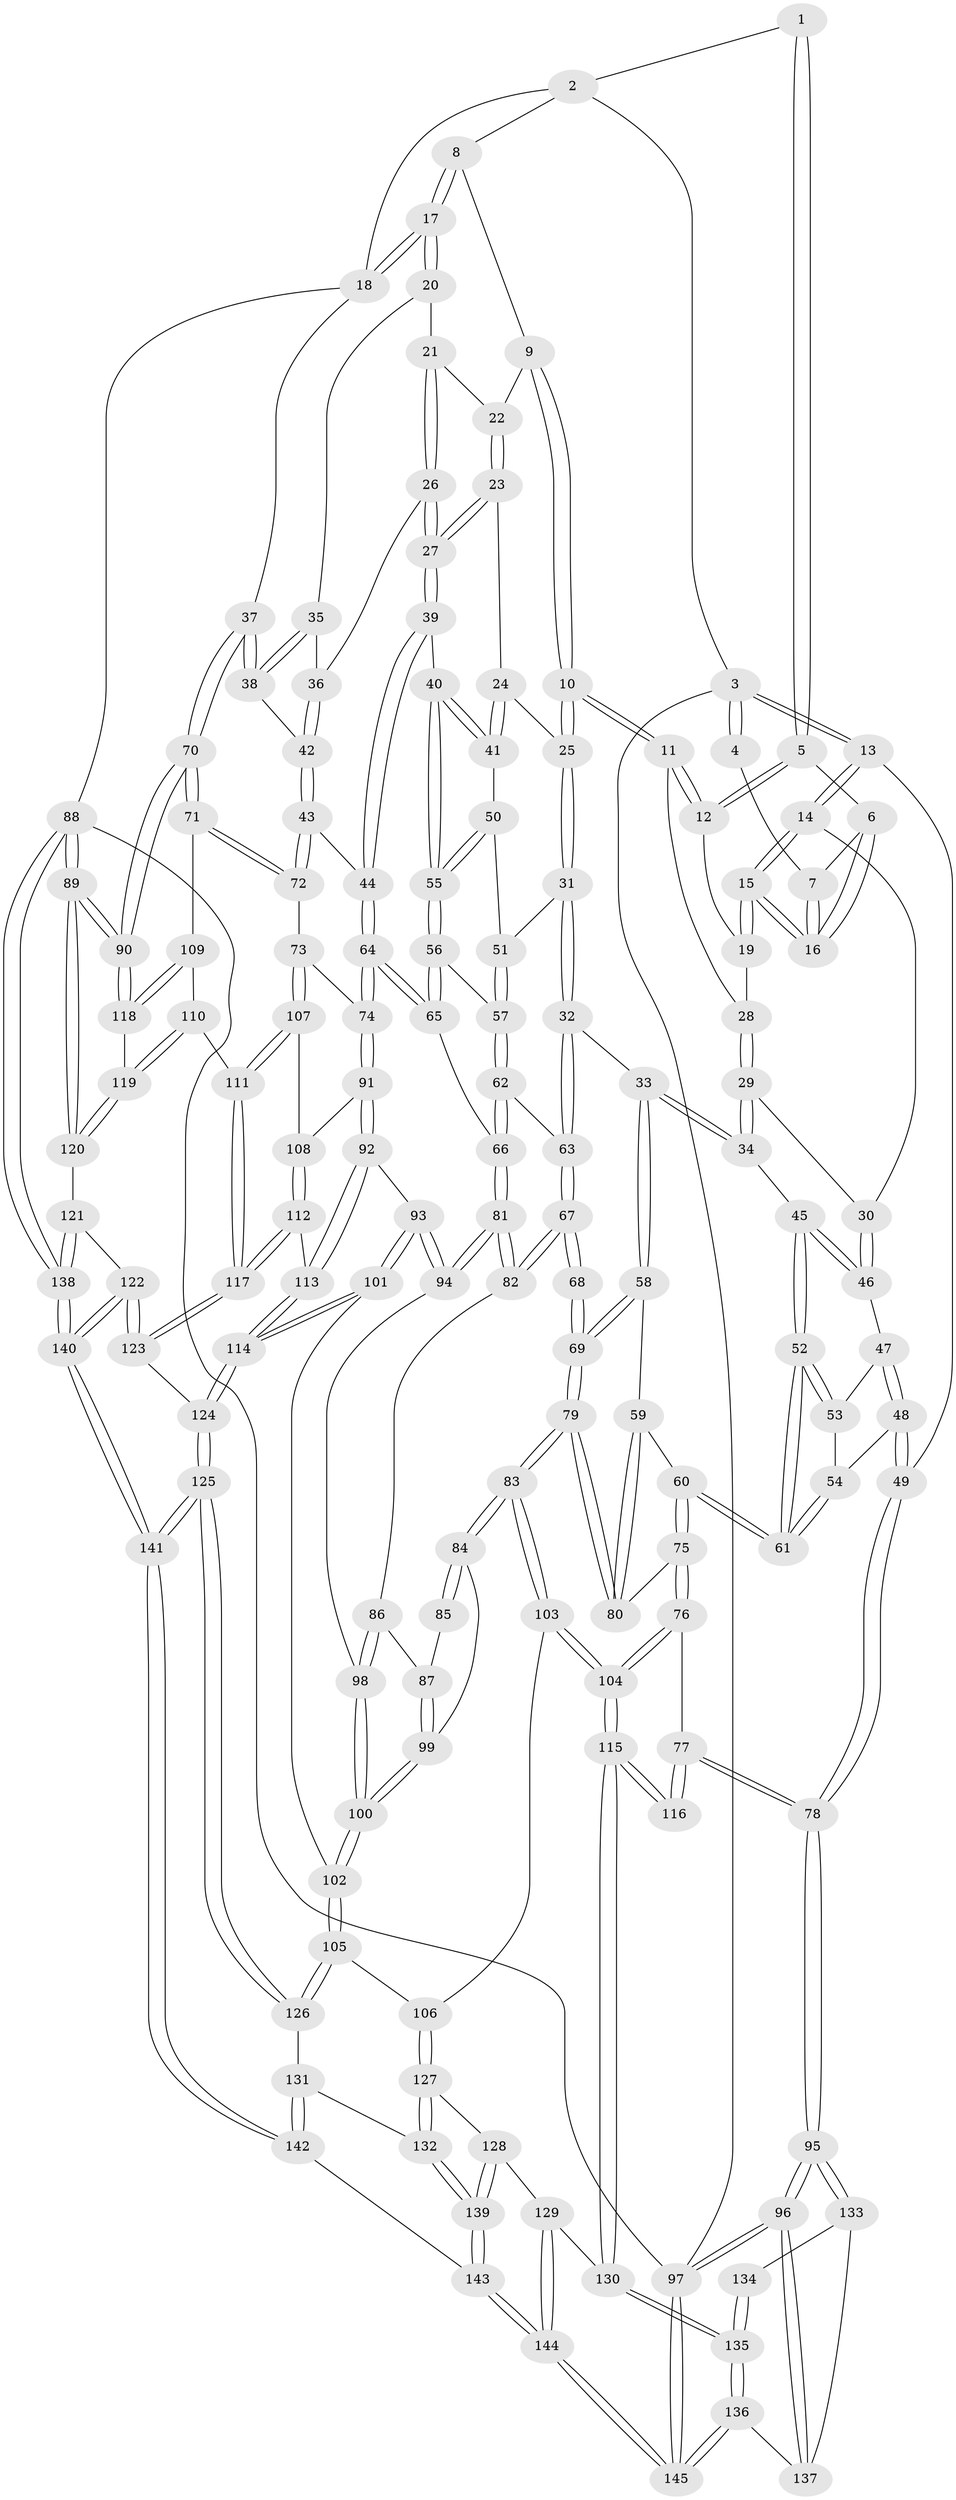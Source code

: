 // Generated by graph-tools (version 1.1) at 2025/01/03/09/25 05:01:07]
// undirected, 145 vertices, 359 edges
graph export_dot {
graph [start="1"]
  node [color=gray90,style=filled];
  1 [pos="+0.37126631473440824+0"];
  2 [pos="+0.760725327314208+0"];
  3 [pos="+0+0"];
  4 [pos="+0.1244849609205007+0"];
  5 [pos="+0.36688590451941255+0.0011939507844088333"];
  6 [pos="+0.28912924513763216+0.029879906327726392"];
  7 [pos="+0.12082099334938018+0.07848241306708043"];
  8 [pos="+0.7614207945150315+0"];
  9 [pos="+0.7508238515355758+0"];
  10 [pos="+0.47044892809805666+0.19987988762496373"];
  11 [pos="+0.3835829963540455+0.10141391956941216"];
  12 [pos="+0.36724597975965395+0.005266524987771653"];
  13 [pos="+0+0.21071850980748622"];
  14 [pos="+0.04139053679084474+0.212942870223457"];
  15 [pos="+0.10199466255707576+0.15609827000550536"];
  16 [pos="+0.11096323028461251+0.1253719673978165"];
  17 [pos="+1+0.20651654550027362"];
  18 [pos="+1+0.26911082304125056"];
  19 [pos="+0.11157581348077934+0.15528202064446547"];
  20 [pos="+0.9266226118199735+0.2040379131684657"];
  21 [pos="+0.8662438174113413+0.17977232657750014"];
  22 [pos="+0.7619543474569438+0.07213187803254542"];
  23 [pos="+0.7123940130237928+0.20608573177862935"];
  24 [pos="+0.6432974646368517+0.23431392911965643"];
  25 [pos="+0.4796006748227423+0.22825341679438693"];
  26 [pos="+0.811205886060157+0.282211024136953"];
  27 [pos="+0.7711138550347629+0.2989031237094496"];
  28 [pos="+0.29500101785496985+0.1637196706805988"];
  29 [pos="+0.2678896842892251+0.22477921845885654"];
  30 [pos="+0.04809390493912254+0.21900248529583086"];
  31 [pos="+0.4634761203054925+0.3169637108373397"];
  32 [pos="+0.44873722984079095+0.3337689201483975"];
  33 [pos="+0.32732912280961385+0.38618356093549333"];
  34 [pos="+0.2467796190158234+0.3497053551196262"];
  35 [pos="+0.8768733500720303+0.2794318916182791"];
  36 [pos="+0.861370933974986+0.2885333290798911"];
  37 [pos="+1+0.28130410754307406"];
  38 [pos="+1+0.3666882073241129"];
  39 [pos="+0.7607346282799788+0.3728497204529224"];
  40 [pos="+0.7052018767974126+0.37610593835283057"];
  41 [pos="+0.6603433303532552+0.34894552592454"];
  42 [pos="+0.9131568087861247+0.41296695211726564"];
  43 [pos="+0.8928390652881822+0.4281627246364983"];
  44 [pos="+0.7890406719793115+0.4074634242812786"];
  45 [pos="+0.18678151340769733+0.35298513885396876"];
  46 [pos="+0.1523049324580551+0.3315994232355924"];
  47 [pos="+0.08543604720091219+0.39365440926316236"];
  48 [pos="+0+0.40743142054673914"];
  49 [pos="+0+0.3856259869387627"];
  50 [pos="+0.550846699317739+0.3607728353215353"];
  51 [pos="+0.5385024308464724+0.3582719380663472"];
  52 [pos="+0.15455361417669952+0.45855698907212417"];
  53 [pos="+0.07342310266022103+0.4214407715743972"];
  54 [pos="+0.0547673921299947+0.44632224502145396"];
  55 [pos="+0.6462177577982914+0.4419471225004739"];
  56 [pos="+0.6460068531938838+0.4430768914732844"];
  57 [pos="+0.5729833973808063+0.4525058732309805"];
  58 [pos="+0.3182367540574152+0.4850583344857043"];
  59 [pos="+0.2827097223712811+0.5094054109303284"];
  60 [pos="+0.1375872337393098+0.5498110749183294"];
  61 [pos="+0.13655346074759825+0.537422116728765"];
  62 [pos="+0.5597108869643775+0.5225852276610817"];
  63 [pos="+0.4883173953320804+0.5078709600383836"];
  64 [pos="+0.7049387230046793+0.5886516391365626"];
  65 [pos="+0.6617102757163655+0.5671484403331201"];
  66 [pos="+0.618127412422194+0.5649707895469785"];
  67 [pos="+0.44061077169010254+0.5579127220283053"];
  68 [pos="+0.4395468255114746+0.5580040908826127"];
  69 [pos="+0.3676620400003506+0.5416052198333206"];
  70 [pos="+1+0.6289307086529096"];
  71 [pos="+1+0.6368645583761693"];
  72 [pos="+0.9054469778525387+0.6158367955363999"];
  73 [pos="+0.8648679086047413+0.6391440624689284"];
  74 [pos="+0.7212885271507302+0.6123036667098698"];
  75 [pos="+0.13651034288590494+0.5521738415752355"];
  76 [pos="+0.07110148005318528+0.6099473265537966"];
  77 [pos="+0+0.6440828214327985"];
  78 [pos="+0+0.6470515315305451"];
  79 [pos="+0.30353445775801846+0.6950547616789602"];
  80 [pos="+0.2744387453688999+0.6544241465784554"];
  81 [pos="+0.5334162569804181+0.6391879934418419"];
  82 [pos="+0.4656320247307085+0.5966538167749351"];
  83 [pos="+0.30783223830894774+0.7144029271084074"];
  84 [pos="+0.37015932281032365+0.6917385960209549"];
  85 [pos="+0.42868113149686476+0.5806710408684101"];
  86 [pos="+0.4439026404191134+0.6643197861032593"];
  87 [pos="+0.42518546292616743+0.6748584242298664"];
  88 [pos="+1+1"];
  89 [pos="+1+1"];
  90 [pos="+1+0.9616187783023253"];
  91 [pos="+0.6815155202812214+0.7018142506857399"];
  92 [pos="+0.6778880445739072+0.7057608203948672"];
  93 [pos="+0.5521523912977478+0.6845362027902184"];
  94 [pos="+0.5322851742655326+0.6496720607865909"];
  95 [pos="+0+0.6616252743026982"];
  96 [pos="+0+0.9611326501358524"];
  97 [pos="+0+1"];
  98 [pos="+0.4925726546126692+0.6791922536431716"];
  99 [pos="+0.4015949872784575+0.6899022491931257"];
  100 [pos="+0.47713517060895844+0.7352824302288345"];
  101 [pos="+0.5344623176018307+0.7972584301499545"];
  102 [pos="+0.5047788132100898+0.8037920864439415"];
  103 [pos="+0.30285779965135257+0.7284883150729209"];
  104 [pos="+0.24588253565678667+0.7939768409900656"];
  105 [pos="+0.4912517720174587+0.8151275926714637"];
  106 [pos="+0.4817622771363463+0.8193859907634103"];
  107 [pos="+0.8620965083242853+0.7459457714485455"];
  108 [pos="+0.7516969688992241+0.7685625289718632"];
  109 [pos="+0.9429122887035427+0.8060187257271219"];
  110 [pos="+0.9300156358395966+0.8072813254980885"];
  111 [pos="+0.8676117620239052+0.7726914690036344"];
  112 [pos="+0.7560110046175196+0.811483190037217"];
  113 [pos="+0.6312201179816496+0.8005695760124699"];
  114 [pos="+0.62279145907508+0.8113858724426196"];
  115 [pos="+0.23697952142309767+0.8220126627984633"];
  116 [pos="+0.1374856267045127+0.8289417156416238"];
  117 [pos="+0.8033827280887947+0.8703119644202232"];
  118 [pos="+1+0.8467786411572453"];
  119 [pos="+0.9271727295732072+0.8855736719008097"];
  120 [pos="+0.9186048428089822+0.920114187212237"];
  121 [pos="+0.9031030291000012+0.9205162555995438"];
  122 [pos="+0.7995000964548439+0.8960660795928677"];
  123 [pos="+0.7990021072706613+0.8951059549401296"];
  124 [pos="+0.6481415272768916+0.8839141886070517"];
  125 [pos="+0.6303408253264078+0.9301182369244277"];
  126 [pos="+0.5476680305252161+0.9359420022890915"];
  127 [pos="+0.4441586384831578+0.8716559137224612"];
  128 [pos="+0.3506382399191657+0.9041069184896909"];
  129 [pos="+0.29719212164137854+0.9066157561282573"];
  130 [pos="+0.24827099534016997+0.8520110199769149"];
  131 [pos="+0.5180891863613425+0.9580168338470776"];
  132 [pos="+0.47737421193940094+0.9487690410977313"];
  133 [pos="+0.07389437235721388+0.8611588724294452"];
  134 [pos="+0.12627058977391245+0.8364714186498223"];
  135 [pos="+0.09155374086697762+1"];
  136 [pos="+0.05816055812108332+1"];
  137 [pos="+0.061948269515945446+0.8773354761698058"];
  138 [pos="+0.7535923393334375+1"];
  139 [pos="+0.4410110423305231+0.9886698113212257"];
  140 [pos="+0.7435721567871493+1"];
  141 [pos="+0.7027713519811188+1"];
  142 [pos="+0.5740075327095868+1"];
  143 [pos="+0.39191214890727305+1"];
  144 [pos="+0.3127383131563772+1"];
  145 [pos="+0+1"];
  1 -- 2;
  1 -- 5;
  1 -- 5;
  2 -- 3;
  2 -- 8;
  2 -- 18;
  3 -- 4;
  3 -- 4;
  3 -- 13;
  3 -- 13;
  3 -- 97;
  4 -- 7;
  5 -- 6;
  5 -- 12;
  5 -- 12;
  6 -- 7;
  6 -- 16;
  6 -- 16;
  7 -- 16;
  7 -- 16;
  8 -- 9;
  8 -- 17;
  8 -- 17;
  9 -- 10;
  9 -- 10;
  9 -- 22;
  10 -- 11;
  10 -- 11;
  10 -- 25;
  10 -- 25;
  11 -- 12;
  11 -- 12;
  11 -- 28;
  12 -- 19;
  13 -- 14;
  13 -- 14;
  13 -- 49;
  14 -- 15;
  14 -- 15;
  14 -- 30;
  15 -- 16;
  15 -- 16;
  15 -- 19;
  15 -- 19;
  17 -- 18;
  17 -- 18;
  17 -- 20;
  17 -- 20;
  18 -- 37;
  18 -- 88;
  19 -- 28;
  20 -- 21;
  20 -- 35;
  21 -- 22;
  21 -- 26;
  21 -- 26;
  22 -- 23;
  22 -- 23;
  23 -- 24;
  23 -- 27;
  23 -- 27;
  24 -- 25;
  24 -- 41;
  24 -- 41;
  25 -- 31;
  25 -- 31;
  26 -- 27;
  26 -- 27;
  26 -- 36;
  27 -- 39;
  27 -- 39;
  28 -- 29;
  28 -- 29;
  29 -- 30;
  29 -- 34;
  29 -- 34;
  30 -- 46;
  30 -- 46;
  31 -- 32;
  31 -- 32;
  31 -- 51;
  32 -- 33;
  32 -- 63;
  32 -- 63;
  33 -- 34;
  33 -- 34;
  33 -- 58;
  33 -- 58;
  34 -- 45;
  35 -- 36;
  35 -- 38;
  35 -- 38;
  36 -- 42;
  36 -- 42;
  37 -- 38;
  37 -- 38;
  37 -- 70;
  37 -- 70;
  38 -- 42;
  39 -- 40;
  39 -- 44;
  39 -- 44;
  40 -- 41;
  40 -- 41;
  40 -- 55;
  40 -- 55;
  41 -- 50;
  42 -- 43;
  42 -- 43;
  43 -- 44;
  43 -- 72;
  43 -- 72;
  44 -- 64;
  44 -- 64;
  45 -- 46;
  45 -- 46;
  45 -- 52;
  45 -- 52;
  46 -- 47;
  47 -- 48;
  47 -- 48;
  47 -- 53;
  48 -- 49;
  48 -- 49;
  48 -- 54;
  49 -- 78;
  49 -- 78;
  50 -- 51;
  50 -- 55;
  50 -- 55;
  51 -- 57;
  51 -- 57;
  52 -- 53;
  52 -- 53;
  52 -- 61;
  52 -- 61;
  53 -- 54;
  54 -- 61;
  54 -- 61;
  55 -- 56;
  55 -- 56;
  56 -- 57;
  56 -- 65;
  56 -- 65;
  57 -- 62;
  57 -- 62;
  58 -- 59;
  58 -- 69;
  58 -- 69;
  59 -- 60;
  59 -- 80;
  59 -- 80;
  60 -- 61;
  60 -- 61;
  60 -- 75;
  60 -- 75;
  62 -- 63;
  62 -- 66;
  62 -- 66;
  63 -- 67;
  63 -- 67;
  64 -- 65;
  64 -- 65;
  64 -- 74;
  64 -- 74;
  65 -- 66;
  66 -- 81;
  66 -- 81;
  67 -- 68;
  67 -- 68;
  67 -- 82;
  67 -- 82;
  68 -- 69;
  68 -- 69;
  69 -- 79;
  69 -- 79;
  70 -- 71;
  70 -- 71;
  70 -- 90;
  70 -- 90;
  71 -- 72;
  71 -- 72;
  71 -- 109;
  72 -- 73;
  73 -- 74;
  73 -- 107;
  73 -- 107;
  74 -- 91;
  74 -- 91;
  75 -- 76;
  75 -- 76;
  75 -- 80;
  76 -- 77;
  76 -- 104;
  76 -- 104;
  77 -- 78;
  77 -- 78;
  77 -- 116;
  77 -- 116;
  78 -- 95;
  78 -- 95;
  79 -- 80;
  79 -- 80;
  79 -- 83;
  79 -- 83;
  81 -- 82;
  81 -- 82;
  81 -- 94;
  81 -- 94;
  82 -- 86;
  83 -- 84;
  83 -- 84;
  83 -- 103;
  83 -- 103;
  84 -- 85;
  84 -- 85;
  84 -- 99;
  85 -- 87;
  86 -- 87;
  86 -- 98;
  86 -- 98;
  87 -- 99;
  87 -- 99;
  88 -- 89;
  88 -- 89;
  88 -- 138;
  88 -- 138;
  88 -- 97;
  89 -- 90;
  89 -- 90;
  89 -- 120;
  89 -- 120;
  90 -- 118;
  90 -- 118;
  91 -- 92;
  91 -- 92;
  91 -- 108;
  92 -- 93;
  92 -- 113;
  92 -- 113;
  93 -- 94;
  93 -- 94;
  93 -- 101;
  93 -- 101;
  94 -- 98;
  95 -- 96;
  95 -- 96;
  95 -- 133;
  95 -- 133;
  96 -- 97;
  96 -- 97;
  96 -- 137;
  96 -- 137;
  97 -- 145;
  97 -- 145;
  98 -- 100;
  98 -- 100;
  99 -- 100;
  99 -- 100;
  100 -- 102;
  100 -- 102;
  101 -- 102;
  101 -- 114;
  101 -- 114;
  102 -- 105;
  102 -- 105;
  103 -- 104;
  103 -- 104;
  103 -- 106;
  104 -- 115;
  104 -- 115;
  105 -- 106;
  105 -- 126;
  105 -- 126;
  106 -- 127;
  106 -- 127;
  107 -- 108;
  107 -- 111;
  107 -- 111;
  108 -- 112;
  108 -- 112;
  109 -- 110;
  109 -- 118;
  109 -- 118;
  110 -- 111;
  110 -- 119;
  110 -- 119;
  111 -- 117;
  111 -- 117;
  112 -- 113;
  112 -- 117;
  112 -- 117;
  113 -- 114;
  113 -- 114;
  114 -- 124;
  114 -- 124;
  115 -- 116;
  115 -- 116;
  115 -- 130;
  115 -- 130;
  117 -- 123;
  117 -- 123;
  118 -- 119;
  119 -- 120;
  119 -- 120;
  120 -- 121;
  121 -- 122;
  121 -- 138;
  121 -- 138;
  122 -- 123;
  122 -- 123;
  122 -- 140;
  122 -- 140;
  123 -- 124;
  124 -- 125;
  124 -- 125;
  125 -- 126;
  125 -- 126;
  125 -- 141;
  125 -- 141;
  126 -- 131;
  127 -- 128;
  127 -- 132;
  127 -- 132;
  128 -- 129;
  128 -- 139;
  128 -- 139;
  129 -- 130;
  129 -- 144;
  129 -- 144;
  130 -- 135;
  130 -- 135;
  131 -- 132;
  131 -- 142;
  131 -- 142;
  132 -- 139;
  132 -- 139;
  133 -- 134;
  133 -- 137;
  134 -- 135;
  134 -- 135;
  135 -- 136;
  135 -- 136;
  136 -- 137;
  136 -- 145;
  136 -- 145;
  138 -- 140;
  138 -- 140;
  139 -- 143;
  139 -- 143;
  140 -- 141;
  140 -- 141;
  141 -- 142;
  141 -- 142;
  142 -- 143;
  143 -- 144;
  143 -- 144;
  144 -- 145;
  144 -- 145;
}
